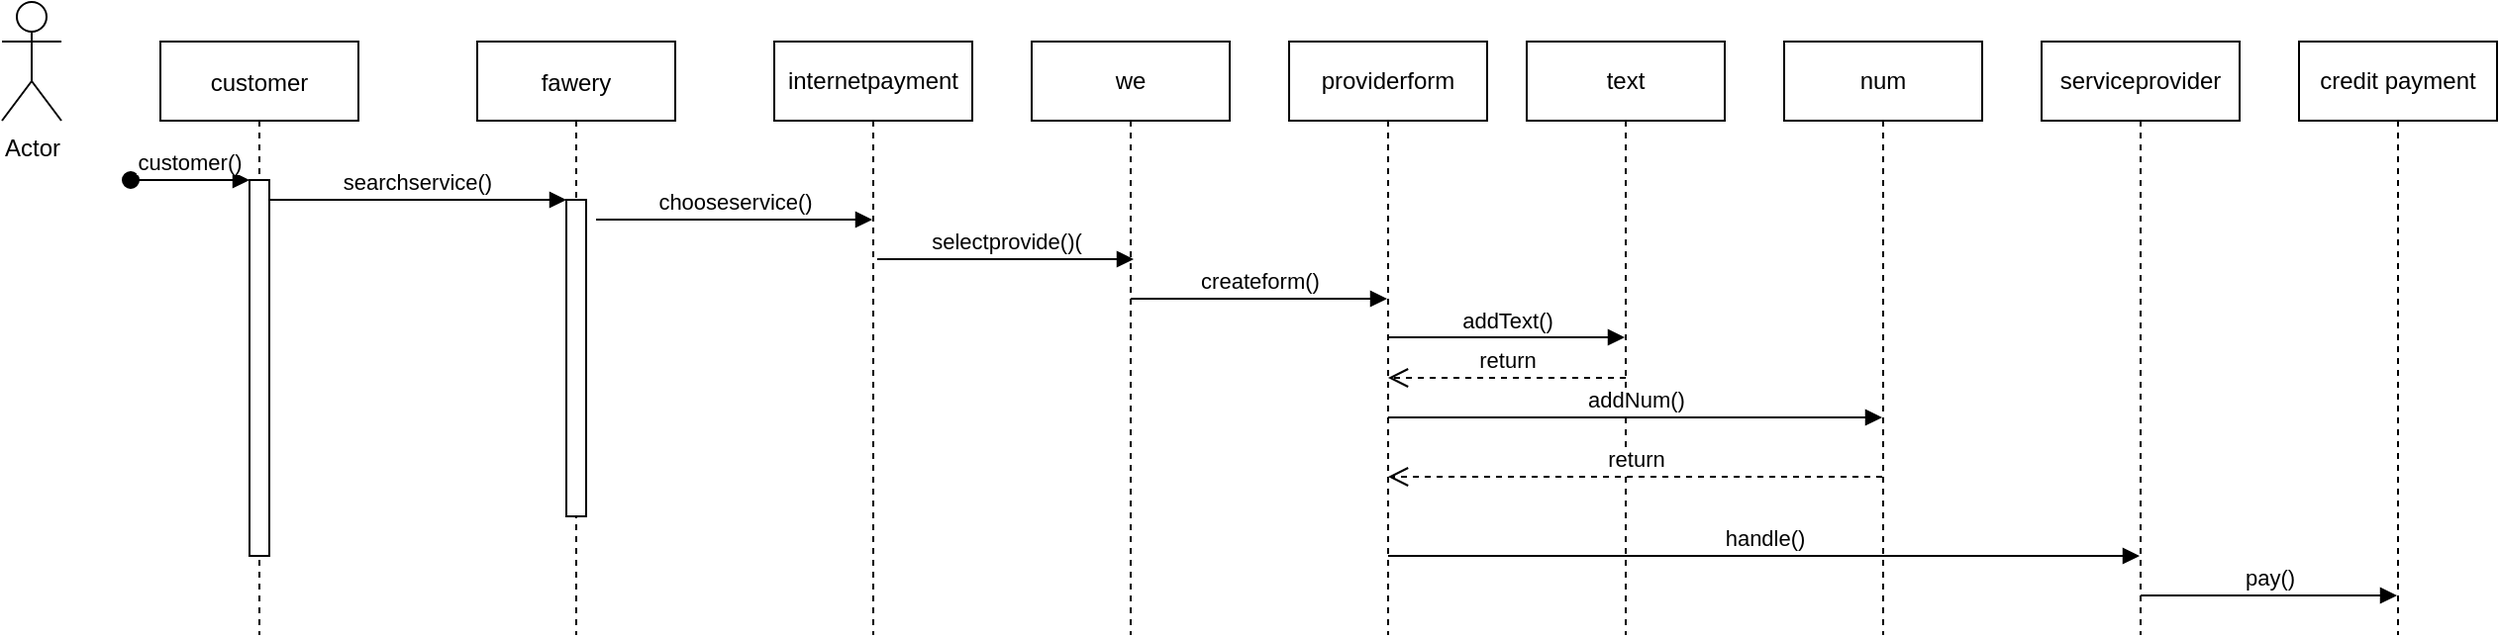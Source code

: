 <mxfile version="13.9.9" type="device"><diagram id="kgpKYQtTHZ0yAKxKKP6v" name="Page-1"><mxGraphModel dx="1092" dy="494" grid="1" gridSize="10" guides="1" tooltips="1" connect="1" arrows="1" fold="1" page="1" pageScale="1" pageWidth="850" pageHeight="1100" math="0" shadow="0"><root><mxCell id="0"/><mxCell id="1" parent="0"/><mxCell id="3nuBFxr9cyL0pnOWT2aG-1" value="customer" style="shape=umlLifeline;perimeter=lifelinePerimeter;container=1;collapsible=0;recursiveResize=0;rounded=0;shadow=0;strokeWidth=1;" parent="1" vertex="1"><mxGeometry x="120" y="80" width="100" height="300" as="geometry"/></mxCell><mxCell id="3nuBFxr9cyL0pnOWT2aG-2" value="" style="points=[];perimeter=orthogonalPerimeter;rounded=0;shadow=0;strokeWidth=1;" parent="3nuBFxr9cyL0pnOWT2aG-1" vertex="1"><mxGeometry x="45" y="70" width="10" height="190" as="geometry"/></mxCell><mxCell id="3nuBFxr9cyL0pnOWT2aG-3" value="customer()" style="verticalAlign=bottom;startArrow=oval;endArrow=block;startSize=8;shadow=0;strokeWidth=1;" parent="3nuBFxr9cyL0pnOWT2aG-1" target="3nuBFxr9cyL0pnOWT2aG-2" edge="1"><mxGeometry relative="1" as="geometry"><mxPoint x="-15" y="70" as="sourcePoint"/></mxGeometry></mxCell><mxCell id="3nuBFxr9cyL0pnOWT2aG-5" value="fawery" style="shape=umlLifeline;perimeter=lifelinePerimeter;container=1;collapsible=0;recursiveResize=0;rounded=0;shadow=0;strokeWidth=1;" parent="1" vertex="1"><mxGeometry x="280" y="80" width="100" height="300" as="geometry"/></mxCell><mxCell id="3nuBFxr9cyL0pnOWT2aG-6" value="" style="points=[];perimeter=orthogonalPerimeter;rounded=0;shadow=0;strokeWidth=1;" parent="3nuBFxr9cyL0pnOWT2aG-5" vertex="1"><mxGeometry x="45" y="80" width="10" height="160" as="geometry"/></mxCell><mxCell id="3nuBFxr9cyL0pnOWT2aG-8" value="searchservice()" style="verticalAlign=bottom;endArrow=block;entryX=0;entryY=0;shadow=0;strokeWidth=1;" parent="1" source="3nuBFxr9cyL0pnOWT2aG-2" target="3nuBFxr9cyL0pnOWT2aG-6" edge="1"><mxGeometry relative="1" as="geometry"><mxPoint x="275" y="160" as="sourcePoint"/></mxGeometry></mxCell><mxCell id="gOwO-IjwyJhOhiIy24UM-1" value="internetpayment" style="shape=umlLifeline;perimeter=lifelinePerimeter;whiteSpace=wrap;html=1;container=1;collapsible=0;recursiveResize=0;outlineConnect=0;" parent="1" vertex="1"><mxGeometry x="430" y="80" width="100" height="300" as="geometry"/></mxCell><mxCell id="gOwO-IjwyJhOhiIy24UM-2" value="text" style="shape=umlLifeline;perimeter=lifelinePerimeter;whiteSpace=wrap;html=1;container=1;collapsible=0;recursiveResize=0;outlineConnect=0;" parent="1" vertex="1"><mxGeometry x="810" y="80" width="100" height="300" as="geometry"/></mxCell><mxCell id="gOwO-IjwyJhOhiIy24UM-3" value="providerform" style="shape=umlLifeline;perimeter=lifelinePerimeter;whiteSpace=wrap;html=1;container=1;collapsible=0;recursiveResize=0;outlineConnect=0;" parent="1" vertex="1"><mxGeometry x="690" y="80" width="100" height="300" as="geometry"/></mxCell><mxCell id="gOwO-IjwyJhOhiIy24UM-4" value="we" style="shape=umlLifeline;perimeter=lifelinePerimeter;whiteSpace=wrap;html=1;container=1;collapsible=0;recursiveResize=0;outlineConnect=0;" parent="1" vertex="1"><mxGeometry x="560" y="80" width="100" height="300" as="geometry"/></mxCell><mxCell id="gOwO-IjwyJhOhiIy24UM-5" value="credit payment" style="shape=umlLifeline;perimeter=lifelinePerimeter;whiteSpace=wrap;html=1;container=1;collapsible=0;recursiveResize=0;outlineConnect=0;" parent="1" vertex="1"><mxGeometry x="1200" y="80" width="100" height="300" as="geometry"/></mxCell><mxCell id="gOwO-IjwyJhOhiIy24UM-6" value="serviceprovider" style="shape=umlLifeline;perimeter=lifelinePerimeter;whiteSpace=wrap;html=1;container=1;collapsible=0;recursiveResize=0;outlineConnect=0;" parent="1" vertex="1"><mxGeometry x="1070" y="80" width="100" height="300" as="geometry"/></mxCell><mxCell id="gOwO-IjwyJhOhiIy24UM-7" value="num" style="shape=umlLifeline;perimeter=lifelinePerimeter;whiteSpace=wrap;html=1;container=1;collapsible=0;recursiveResize=0;outlineConnect=0;" parent="1" vertex="1"><mxGeometry x="940" y="80" width="100" height="300" as="geometry"/></mxCell><mxCell id="gOwO-IjwyJhOhiIy24UM-11" value="chooseservice()" style="html=1;verticalAlign=bottom;endArrow=block;" parent="1" target="gOwO-IjwyJhOhiIy24UM-1" edge="1"><mxGeometry width="80" relative="1" as="geometry"><mxPoint x="340" y="170" as="sourcePoint"/><mxPoint x="420" y="170" as="targetPoint"/></mxGeometry></mxCell><mxCell id="gOwO-IjwyJhOhiIy24UM-12" value="selectprovide()(" style="html=1;verticalAlign=bottom;endArrow=block;" parent="1" edge="1"><mxGeometry width="80" relative="1" as="geometry"><mxPoint x="482" y="190" as="sourcePoint"/><mxPoint x="611.5" y="190" as="targetPoint"/></mxGeometry></mxCell><mxCell id="gOwO-IjwyJhOhiIy24UM-13" value="createform()" style="html=1;verticalAlign=bottom;endArrow=block;" parent="1" target="gOwO-IjwyJhOhiIy24UM-3" edge="1"><mxGeometry width="80" relative="1" as="geometry"><mxPoint x="610" y="210" as="sourcePoint"/><mxPoint x="690" y="210" as="targetPoint"/></mxGeometry></mxCell><mxCell id="gOwO-IjwyJhOhiIy24UM-15" value="addText()" style="html=1;verticalAlign=bottom;endArrow=block;" parent="1" target="gOwO-IjwyJhOhiIy24UM-2" edge="1"><mxGeometry width="80" relative="1" as="geometry"><mxPoint x="740" y="229.5" as="sourcePoint"/><mxPoint x="820" y="229.5" as="targetPoint"/></mxGeometry></mxCell><mxCell id="gOwO-IjwyJhOhiIy24UM-16" value="addNum()" style="html=1;verticalAlign=bottom;endArrow=block;" parent="1" source="gOwO-IjwyJhOhiIy24UM-3" target="gOwO-IjwyJhOhiIy24UM-7" edge="1"><mxGeometry width="80" relative="1" as="geometry"><mxPoint x="860" y="250" as="sourcePoint"/><mxPoint x="940" y="250" as="targetPoint"/><Array as="points"><mxPoint x="940" y="270"/></Array></mxGeometry></mxCell><mxCell id="gOwO-IjwyJhOhiIy24UM-19" value="return" style="html=1;verticalAlign=bottom;endArrow=open;dashed=1;endSize=8;" parent="1" target="gOwO-IjwyJhOhiIy24UM-3" edge="1"><mxGeometry relative="1" as="geometry"><mxPoint x="860" y="250" as="sourcePoint"/><mxPoint x="780" y="250" as="targetPoint"/></mxGeometry></mxCell><mxCell id="gOwO-IjwyJhOhiIy24UM-21" value="return" style="html=1;verticalAlign=bottom;endArrow=open;dashed=1;endSize=8;" parent="1" source="gOwO-IjwyJhOhiIy24UM-7" target="gOwO-IjwyJhOhiIy24UM-3" edge="1"><mxGeometry relative="1" as="geometry"><mxPoint x="970" y="300" as="sourcePoint"/><mxPoint x="890" y="300" as="targetPoint"/><Array as="points"><mxPoint x="950" y="300"/></Array></mxGeometry></mxCell><mxCell id="gOwO-IjwyJhOhiIy24UM-23" value="handle()" style="html=1;verticalAlign=bottom;endArrow=block;" parent="1" target="gOwO-IjwyJhOhiIy24UM-6" edge="1"><mxGeometry width="80" relative="1" as="geometry"><mxPoint x="740" y="340" as="sourcePoint"/><mxPoint x="820" y="340" as="targetPoint"/></mxGeometry></mxCell><mxCell id="gOwO-IjwyJhOhiIy24UM-24" value="pay()" style="html=1;verticalAlign=bottom;endArrow=block;" parent="1" target="gOwO-IjwyJhOhiIy24UM-5" edge="1"><mxGeometry width="80" relative="1" as="geometry"><mxPoint x="1120" y="360" as="sourcePoint"/><mxPoint x="1200" y="360" as="targetPoint"/></mxGeometry></mxCell><mxCell id="GVM1xuFo6BJOw-fFSO8j-1" value="Actor" style="shape=umlActor;verticalLabelPosition=bottom;verticalAlign=top;html=1;outlineConnect=0;" vertex="1" parent="1"><mxGeometry x="40" y="60" width="30" height="60" as="geometry"/></mxCell></root></mxGraphModel></diagram></mxfile><mxfile host="Electron" modified="2022-12-04T09:03:42.785Z" agent="5.0 (Windows NT 10.0; Win64; x64) AppleWebKit/537.36 (KHTML, like Gecko) draw.io/13.9.9 Chrome/85.0.418.121 Electron/10.1.5 Safari/537.36" etag="HOR-jhle5SBbno67x2de" version="13.9.9" type="device"><diagram id="kgpKYQtTHZ0yAKxKKP6v" name="Page-1"><mxGraphModel dx="1092" dy="494" grid="1" gridSize="10" guides="1" tooltips="1" connect="1" arrows="1" fold="1" page="1" pageScale="1" pageWidth="850" pageHeight="1100" math="0" shadow="0"><root><mxCell id="0"/><mxCell id="1" parent="0"/><mxCell id="3nuBFxr9cyL0pnOWT2aG-1" value="customer" style="shape=umlLifeline;perimeter=lifelinePerimeter;container=1;collapsible=0;recursiveResize=0;rounded=0;shadow=0;strokeWidth=1;" parent="1" vertex="1"><mxGeometry x="120" y="80" width="100" height="300" as="geometry"/></mxCell><mxCell id="3nuBFxr9cyL0pnOWT2aG-2" value="" style="points=[];perimeter=orthogonalPerimeter;rounded=0;shadow=0;strokeWidth=1;" parent="3nuBFxr9cyL0pnOWT2aG-1" vertex="1"><mxGeometry x="45" y="70" width="10" height="20" as="geometry"/></mxCell><mxCell id="3nuBFxr9cyL0pnOWT2aG-3" value="customer()" style="verticalAlign=bottom;startArrow=oval;endArrow=block;startSize=8;shadow=0;strokeWidth=1;" parent="3nuBFxr9cyL0pnOWT2aG-1" target="3nuBFxr9cyL0pnOWT2aG-2" edge="1"><mxGeometry relative="1" as="geometry"><mxPoint x="-15" y="70" as="sourcePoint"/></mxGeometry></mxCell><mxCell id="3nuBFxr9cyL0pnOWT2aG-5" value="fawery" style="shape=umlLifeline;perimeter=lifelinePerimeter;container=1;collapsible=0;recursiveResize=0;rounded=0;shadow=0;strokeWidth=1;" parent="1" vertex="1"><mxGeometry x="280" y="80" width="100" height="300" as="geometry"/></mxCell><mxCell id="3nuBFxr9cyL0pnOWT2aG-6" value="" style="points=[];perimeter=orthogonalPerimeter;rounded=0;shadow=0;strokeWidth=1;" parent="3nuBFxr9cyL0pnOWT2aG-5" vertex="1"><mxGeometry x="45" y="80" width="10" height="20" as="geometry"/></mxCell><mxCell id="3nuBFxr9cyL0pnOWT2aG-8" value="searchservice()" style="verticalAlign=bottom;endArrow=block;entryX=0;entryY=0;shadow=0;strokeWidth=1;" parent="1" source="3nuBFxr9cyL0pnOWT2aG-2" target="3nuBFxr9cyL0pnOWT2aG-6" edge="1"><mxGeometry relative="1" as="geometry"><mxPoint x="275" y="160" as="sourcePoint"/></mxGeometry></mxCell><mxCell id="gOwO-IjwyJhOhiIy24UM-1" value="internetpayment" style="shape=umlLifeline;perimeter=lifelinePerimeter;whiteSpace=wrap;html=1;container=1;collapsible=0;recursiveResize=0;outlineConnect=0;" parent="1" vertex="1"><mxGeometry x="430" y="80" width="100" height="300" as="geometry"/></mxCell><mxCell id="8U8_-c5UVud3LAnwq1df-1" value="" style="html=1;points=[];perimeter=orthogonalPerimeter;" vertex="1" parent="gOwO-IjwyJhOhiIy24UM-1"><mxGeometry x="45" y="80" width="10" height="40" as="geometry"/></mxCell><mxCell id="gOwO-IjwyJhOhiIy24UM-2" value="text" style="shape=umlLifeline;perimeter=lifelinePerimeter;whiteSpace=wrap;html=1;container=1;collapsible=0;recursiveResize=0;outlineConnect=0;" parent="1" vertex="1"><mxGeometry x="810" y="80" width="100" height="300" as="geometry"/></mxCell><mxCell id="8U8_-c5UVud3LAnwq1df-4" value="" style="html=1;points=[];perimeter=orthogonalPerimeter;" vertex="1" parent="gOwO-IjwyJhOhiIy24UM-2"><mxGeometry x="45" y="135" width="10" height="35" as="geometry"/></mxCell><mxCell id="gOwO-IjwyJhOhiIy24UM-3" value="providerform" style="shape=umlLifeline;perimeter=lifelinePerimeter;whiteSpace=wrap;html=1;container=1;collapsible=0;recursiveResize=0;outlineConnect=0;" parent="1" vertex="1"><mxGeometry x="690" y="80" width="100" height="300" as="geometry"/></mxCell><mxCell id="8U8_-c5UVud3LAnwq1df-3" value="" style="html=1;points=[];perimeter=orthogonalPerimeter;" vertex="1" parent="gOwO-IjwyJhOhiIy24UM-3"><mxGeometry x="45" y="120" width="10" height="150" as="geometry"/></mxCell><mxCell id="gOwO-IjwyJhOhiIy24UM-4" value="we" style="shape=umlLifeline;perimeter=lifelinePerimeter;whiteSpace=wrap;html=1;container=1;collapsible=0;recursiveResize=0;outlineConnect=0;" parent="1" vertex="1"><mxGeometry x="560" y="80" width="100" height="300" as="geometry"/></mxCell><mxCell id="gOwO-IjwyJhOhiIy24UM-5" value="credit payment" style="shape=umlLifeline;perimeter=lifelinePerimeter;whiteSpace=wrap;html=1;container=1;collapsible=0;recursiveResize=0;outlineConnect=0;" parent="1" vertex="1"><mxGeometry x="1200" y="80" width="100" height="320" as="geometry"/></mxCell><mxCell id="8U8_-c5UVud3LAnwq1df-9" value="" style="html=1;points=[];perimeter=orthogonalPerimeter;" vertex="1" parent="gOwO-IjwyJhOhiIy24UM-5"><mxGeometry x="45" y="270" width="10" height="20" as="geometry"/></mxCell><mxCell id="gOwO-IjwyJhOhiIy24UM-6" value="serviceprovider" style="shape=umlLifeline;perimeter=lifelinePerimeter;whiteSpace=wrap;html=1;container=1;collapsible=0;recursiveResize=0;outlineConnect=0;" parent="1" vertex="1"><mxGeometry x="1070" y="80" width="100" height="300" as="geometry"/></mxCell><mxCell id="8U8_-c5UVud3LAnwq1df-8" value="" style="html=1;points=[];perimeter=orthogonalPerimeter;" vertex="1" parent="gOwO-IjwyJhOhiIy24UM-6"><mxGeometry x="45" y="250" width="10" height="40" as="geometry"/></mxCell><mxCell id="gOwO-IjwyJhOhiIy24UM-7" value="num" style="shape=umlLifeline;perimeter=lifelinePerimeter;whiteSpace=wrap;html=1;container=1;collapsible=0;recursiveResize=0;outlineConnect=0;" parent="1" vertex="1"><mxGeometry x="940" y="80" width="100" height="300" as="geometry"/></mxCell><mxCell id="8U8_-c5UVud3LAnwq1df-7" value="" style="html=1;points=[];perimeter=orthogonalPerimeter;" vertex="1" parent="gOwO-IjwyJhOhiIy24UM-7"><mxGeometry x="45" y="180" width="10" height="50" as="geometry"/></mxCell><mxCell id="gOwO-IjwyJhOhiIy24UM-11" value="chooseservice()" style="html=1;verticalAlign=bottom;endArrow=block;" parent="1" target="gOwO-IjwyJhOhiIy24UM-1" edge="1"><mxGeometry width="80" relative="1" as="geometry"><mxPoint x="334" y="166" as="sourcePoint"/><mxPoint x="420" y="170" as="targetPoint"/></mxGeometry></mxCell><mxCell id="gOwO-IjwyJhOhiIy24UM-12" value="selectprovide()(" style="html=1;verticalAlign=bottom;endArrow=block;" parent="1" edge="1" target="8U8_-c5UVud3LAnwq1df-2"><mxGeometry width="80" relative="1" as="geometry"><mxPoint x="482" y="190" as="sourcePoint"/><mxPoint x="611.5" y="190" as="targetPoint"/></mxGeometry></mxCell><mxCell id="gOwO-IjwyJhOhiIy24UM-13" value="createform()" style="html=1;verticalAlign=bottom;endArrow=block;" parent="1" target="gOwO-IjwyJhOhiIy24UM-3" edge="1"><mxGeometry width="80" relative="1" as="geometry"><mxPoint x="610" y="210" as="sourcePoint"/><mxPoint x="690" y="210" as="targetPoint"/></mxGeometry></mxCell><mxCell id="gOwO-IjwyJhOhiIy24UM-15" value="addText()" style="html=1;verticalAlign=bottom;endArrow=block;" parent="1" target="gOwO-IjwyJhOhiIy24UM-2" edge="1"><mxGeometry width="80" relative="1" as="geometry"><mxPoint x="750" y="230" as="sourcePoint"/><mxPoint x="820" y="229.5" as="targetPoint"/></mxGeometry></mxCell><mxCell id="gOwO-IjwyJhOhiIy24UM-16" value="addNum()" style="html=1;verticalAlign=bottom;endArrow=block;" parent="1" target="gOwO-IjwyJhOhiIy24UM-7" edge="1"><mxGeometry width="80" relative="1" as="geometry"><mxPoint x="750" y="270" as="sourcePoint"/><mxPoint x="940" y="250" as="targetPoint"/><Array as="points"><mxPoint x="940" y="270"/></Array></mxGeometry></mxCell><mxCell id="gOwO-IjwyJhOhiIy24UM-19" value="return" style="html=1;verticalAlign=bottom;endArrow=open;dashed=1;endSize=8;" parent="1" edge="1"><mxGeometry relative="1" as="geometry"><mxPoint x="860" y="250" as="sourcePoint"/><mxPoint x="750" y="250" as="targetPoint"/></mxGeometry></mxCell><mxCell id="gOwO-IjwyJhOhiIy24UM-21" value="return" style="html=1;verticalAlign=bottom;endArrow=open;dashed=1;endSize=8;" parent="1" source="gOwO-IjwyJhOhiIy24UM-7" edge="1"><mxGeometry relative="1" as="geometry"><mxPoint x="970" y="300" as="sourcePoint"/><mxPoint x="750" y="300" as="targetPoint"/><Array as="points"><mxPoint x="950" y="300"/></Array></mxGeometry></mxCell><mxCell id="gOwO-IjwyJhOhiIy24UM-23" value="handle()" style="html=1;verticalAlign=bottom;endArrow=block;" parent="1" target="gOwO-IjwyJhOhiIy24UM-6" edge="1"><mxGeometry width="80" relative="1" as="geometry"><mxPoint x="750" y="340" as="sourcePoint"/><mxPoint x="820" y="340" as="targetPoint"/></mxGeometry></mxCell><mxCell id="gOwO-IjwyJhOhiIy24UM-24" value="pay()" style="html=1;verticalAlign=bottom;endArrow=block;" parent="1" target="gOwO-IjwyJhOhiIy24UM-5" edge="1"><mxGeometry width="80" relative="1" as="geometry"><mxPoint x="1120" y="360" as="sourcePoint"/><mxPoint x="1200" y="360" as="targetPoint"/></mxGeometry></mxCell><mxCell id="GVM1xuFo6BJOw-fFSO8j-1" value="Actor" style="shape=umlActor;verticalLabelPosition=bottom;verticalAlign=top;html=1;outlineConnect=0;" parent="1" vertex="1"><mxGeometry x="40" y="60" width="30" height="60" as="geometry"/></mxCell><mxCell id="8U8_-c5UVud3LAnwq1df-2" value="" style="html=1;points=[];perimeter=orthogonalPerimeter;" vertex="1" parent="1"><mxGeometry x="606.5" y="180" width="10" height="40" as="geometry"/></mxCell></root></mxGraphModel></diagram></mxfile>